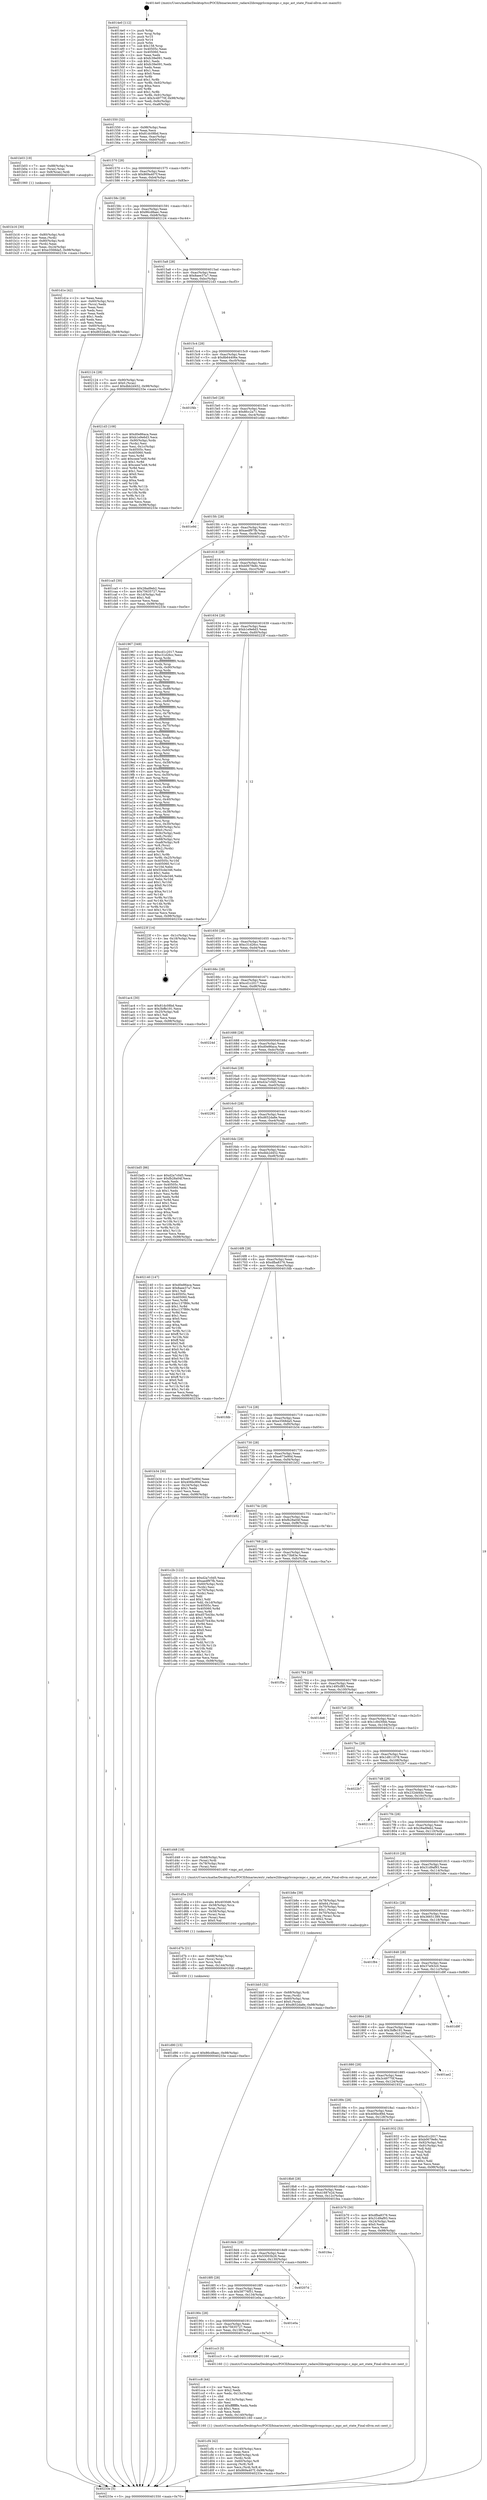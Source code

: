 digraph "0x4014e0" {
  label = "0x4014e0 (/mnt/c/Users/mathe/Desktop/tcc/POCII/binaries/extr_radare2libreggrlccmpcmpc.c_mpc_ast_state_Final-ollvm.out::main(0))"
  labelloc = "t"
  node[shape=record]

  Entry [label="",width=0.3,height=0.3,shape=circle,fillcolor=black,style=filled]
  "0x401550" [label="{
     0x401550 [32]\l
     | [instrs]\l
     &nbsp;&nbsp;0x401550 \<+6\>: mov -0x98(%rbp),%eax\l
     &nbsp;&nbsp;0x401556 \<+2\>: mov %eax,%ecx\l
     &nbsp;&nbsp;0x401558 \<+6\>: sub $0x81dc08bd,%ecx\l
     &nbsp;&nbsp;0x40155e \<+6\>: mov %eax,-0xac(%rbp)\l
     &nbsp;&nbsp;0x401564 \<+6\>: mov %ecx,-0xb0(%rbp)\l
     &nbsp;&nbsp;0x40156a \<+6\>: je 0000000000401b03 \<main+0x623\>\l
  }"]
  "0x401b03" [label="{
     0x401b03 [19]\l
     | [instrs]\l
     &nbsp;&nbsp;0x401b03 \<+7\>: mov -0x88(%rbp),%rax\l
     &nbsp;&nbsp;0x401b0a \<+3\>: mov (%rax),%rax\l
     &nbsp;&nbsp;0x401b0d \<+4\>: mov 0x8(%rax),%rdi\l
     &nbsp;&nbsp;0x401b11 \<+5\>: call 0000000000401060 \<atoi@plt\>\l
     | [calls]\l
     &nbsp;&nbsp;0x401060 \{1\} (unknown)\l
  }"]
  "0x401570" [label="{
     0x401570 [28]\l
     | [instrs]\l
     &nbsp;&nbsp;0x401570 \<+5\>: jmp 0000000000401575 \<main+0x95\>\l
     &nbsp;&nbsp;0x401575 \<+6\>: mov -0xac(%rbp),%eax\l
     &nbsp;&nbsp;0x40157b \<+5\>: sub $0x869a407f,%eax\l
     &nbsp;&nbsp;0x401580 \<+6\>: mov %eax,-0xb4(%rbp)\l
     &nbsp;&nbsp;0x401586 \<+6\>: je 0000000000401d1e \<main+0x83e\>\l
  }"]
  Exit [label="",width=0.3,height=0.3,shape=circle,fillcolor=black,style=filled,peripheries=2]
  "0x401d1e" [label="{
     0x401d1e [42]\l
     | [instrs]\l
     &nbsp;&nbsp;0x401d1e \<+2\>: xor %eax,%eax\l
     &nbsp;&nbsp;0x401d20 \<+4\>: mov -0x60(%rbp),%rcx\l
     &nbsp;&nbsp;0x401d24 \<+2\>: mov (%rcx),%edx\l
     &nbsp;&nbsp;0x401d26 \<+2\>: mov %eax,%esi\l
     &nbsp;&nbsp;0x401d28 \<+2\>: sub %edx,%esi\l
     &nbsp;&nbsp;0x401d2a \<+2\>: mov %eax,%edx\l
     &nbsp;&nbsp;0x401d2c \<+3\>: sub $0x1,%edx\l
     &nbsp;&nbsp;0x401d2f \<+2\>: add %edx,%esi\l
     &nbsp;&nbsp;0x401d31 \<+2\>: sub %esi,%eax\l
     &nbsp;&nbsp;0x401d33 \<+4\>: mov -0x60(%rbp),%rcx\l
     &nbsp;&nbsp;0x401d37 \<+2\>: mov %eax,(%rcx)\l
     &nbsp;&nbsp;0x401d39 \<+10\>: movl $0xd652da8e,-0x98(%rbp)\l
     &nbsp;&nbsp;0x401d43 \<+5\>: jmp 000000000040233e \<main+0xe5e\>\l
  }"]
  "0x40158c" [label="{
     0x40158c [28]\l
     | [instrs]\l
     &nbsp;&nbsp;0x40158c \<+5\>: jmp 0000000000401591 \<main+0xb1\>\l
     &nbsp;&nbsp;0x401591 \<+6\>: mov -0xac(%rbp),%eax\l
     &nbsp;&nbsp;0x401597 \<+5\>: sub $0x86cd8aec,%eax\l
     &nbsp;&nbsp;0x40159c \<+6\>: mov %eax,-0xb8(%rbp)\l
     &nbsp;&nbsp;0x4015a2 \<+6\>: je 0000000000402124 \<main+0xc44\>\l
  }"]
  "0x401d90" [label="{
     0x401d90 [15]\l
     | [instrs]\l
     &nbsp;&nbsp;0x401d90 \<+10\>: movl $0x86cd8aec,-0x98(%rbp)\l
     &nbsp;&nbsp;0x401d9a \<+5\>: jmp 000000000040233e \<main+0xe5e\>\l
  }"]
  "0x402124" [label="{
     0x402124 [28]\l
     | [instrs]\l
     &nbsp;&nbsp;0x402124 \<+7\>: mov -0x90(%rbp),%rax\l
     &nbsp;&nbsp;0x40212b \<+6\>: movl $0x0,(%rax)\l
     &nbsp;&nbsp;0x402131 \<+10\>: movl $0xdbb2d452,-0x98(%rbp)\l
     &nbsp;&nbsp;0x40213b \<+5\>: jmp 000000000040233e \<main+0xe5e\>\l
  }"]
  "0x4015a8" [label="{
     0x4015a8 [28]\l
     | [instrs]\l
     &nbsp;&nbsp;0x4015a8 \<+5\>: jmp 00000000004015ad \<main+0xcd\>\l
     &nbsp;&nbsp;0x4015ad \<+6\>: mov -0xac(%rbp),%eax\l
     &nbsp;&nbsp;0x4015b3 \<+5\>: sub $0x8aee37a7,%eax\l
     &nbsp;&nbsp;0x4015b8 \<+6\>: mov %eax,-0xbc(%rbp)\l
     &nbsp;&nbsp;0x4015be \<+6\>: je 00000000004021d3 \<main+0xcf3\>\l
  }"]
  "0x401d7b" [label="{
     0x401d7b [21]\l
     | [instrs]\l
     &nbsp;&nbsp;0x401d7b \<+4\>: mov -0x68(%rbp),%rcx\l
     &nbsp;&nbsp;0x401d7f \<+3\>: mov (%rcx),%rcx\l
     &nbsp;&nbsp;0x401d82 \<+3\>: mov %rcx,%rdi\l
     &nbsp;&nbsp;0x401d85 \<+6\>: mov %eax,-0x144(%rbp)\l
     &nbsp;&nbsp;0x401d8b \<+5\>: call 0000000000401030 \<free@plt\>\l
     | [calls]\l
     &nbsp;&nbsp;0x401030 \{1\} (unknown)\l
  }"]
  "0x4021d3" [label="{
     0x4021d3 [108]\l
     | [instrs]\l
     &nbsp;&nbsp;0x4021d3 \<+5\>: mov $0xd0e86aca,%eax\l
     &nbsp;&nbsp;0x4021d8 \<+5\>: mov $0xb1e9e6d3,%ecx\l
     &nbsp;&nbsp;0x4021dd \<+7\>: mov -0x90(%rbp),%rdx\l
     &nbsp;&nbsp;0x4021e4 \<+2\>: mov (%rdx),%esi\l
     &nbsp;&nbsp;0x4021e6 \<+3\>: mov %esi,-0x1c(%rbp)\l
     &nbsp;&nbsp;0x4021e9 \<+7\>: mov 0x40505c,%esi\l
     &nbsp;&nbsp;0x4021f0 \<+7\>: mov 0x405060,%edi\l
     &nbsp;&nbsp;0x4021f7 \<+3\>: mov %esi,%r8d\l
     &nbsp;&nbsp;0x4021fa \<+7\>: add $0xceee7e48,%r8d\l
     &nbsp;&nbsp;0x402201 \<+4\>: sub $0x1,%r8d\l
     &nbsp;&nbsp;0x402205 \<+7\>: sub $0xceee7e48,%r8d\l
     &nbsp;&nbsp;0x40220c \<+4\>: imul %r8d,%esi\l
     &nbsp;&nbsp;0x402210 \<+3\>: and $0x1,%esi\l
     &nbsp;&nbsp;0x402213 \<+3\>: cmp $0x0,%esi\l
     &nbsp;&nbsp;0x402216 \<+4\>: sete %r9b\l
     &nbsp;&nbsp;0x40221a \<+3\>: cmp $0xa,%edi\l
     &nbsp;&nbsp;0x40221d \<+4\>: setl %r10b\l
     &nbsp;&nbsp;0x402221 \<+3\>: mov %r9b,%r11b\l
     &nbsp;&nbsp;0x402224 \<+3\>: and %r10b,%r11b\l
     &nbsp;&nbsp;0x402227 \<+3\>: xor %r10b,%r9b\l
     &nbsp;&nbsp;0x40222a \<+3\>: or %r9b,%r11b\l
     &nbsp;&nbsp;0x40222d \<+4\>: test $0x1,%r11b\l
     &nbsp;&nbsp;0x402231 \<+3\>: cmovne %ecx,%eax\l
     &nbsp;&nbsp;0x402234 \<+6\>: mov %eax,-0x98(%rbp)\l
     &nbsp;&nbsp;0x40223a \<+5\>: jmp 000000000040233e \<main+0xe5e\>\l
  }"]
  "0x4015c4" [label="{
     0x4015c4 [28]\l
     | [instrs]\l
     &nbsp;&nbsp;0x4015c4 \<+5\>: jmp 00000000004015c9 \<main+0xe9\>\l
     &nbsp;&nbsp;0x4015c9 \<+6\>: mov -0xac(%rbp),%eax\l
     &nbsp;&nbsp;0x4015cf \<+5\>: sub $0x8b64406e,%eax\l
     &nbsp;&nbsp;0x4015d4 \<+6\>: mov %eax,-0xc0(%rbp)\l
     &nbsp;&nbsp;0x4015da \<+6\>: je 0000000000401f4b \<main+0xa6b\>\l
  }"]
  "0x401d5a" [label="{
     0x401d5a [33]\l
     | [instrs]\l
     &nbsp;&nbsp;0x401d5a \<+10\>: movabs $0x4030d6,%rdi\l
     &nbsp;&nbsp;0x401d64 \<+4\>: mov -0x58(%rbp),%rcx\l
     &nbsp;&nbsp;0x401d68 \<+3\>: mov %rax,(%rcx)\l
     &nbsp;&nbsp;0x401d6b \<+4\>: mov -0x58(%rbp),%rax\l
     &nbsp;&nbsp;0x401d6f \<+3\>: mov (%rax),%rax\l
     &nbsp;&nbsp;0x401d72 \<+2\>: mov (%rax),%esi\l
     &nbsp;&nbsp;0x401d74 \<+2\>: mov $0x0,%al\l
     &nbsp;&nbsp;0x401d76 \<+5\>: call 0000000000401040 \<printf@plt\>\l
     | [calls]\l
     &nbsp;&nbsp;0x401040 \{1\} (unknown)\l
  }"]
  "0x401f4b" [label="{
     0x401f4b\l
  }", style=dashed]
  "0x4015e0" [label="{
     0x4015e0 [28]\l
     | [instrs]\l
     &nbsp;&nbsp;0x4015e0 \<+5\>: jmp 00000000004015e5 \<main+0x105\>\l
     &nbsp;&nbsp;0x4015e5 \<+6\>: mov -0xac(%rbp),%eax\l
     &nbsp;&nbsp;0x4015eb \<+5\>: sub $0x8fcc2a71,%eax\l
     &nbsp;&nbsp;0x4015f0 \<+6\>: mov %eax,-0xc4(%rbp)\l
     &nbsp;&nbsp;0x4015f6 \<+6\>: je 0000000000401e9d \<main+0x9bd\>\l
  }"]
  "0x401cf4" [label="{
     0x401cf4 [42]\l
     | [instrs]\l
     &nbsp;&nbsp;0x401cf4 \<+6\>: mov -0x140(%rbp),%ecx\l
     &nbsp;&nbsp;0x401cfa \<+3\>: imul %eax,%ecx\l
     &nbsp;&nbsp;0x401cfd \<+4\>: mov -0x68(%rbp),%rdi\l
     &nbsp;&nbsp;0x401d01 \<+3\>: mov (%rdi),%rdi\l
     &nbsp;&nbsp;0x401d04 \<+4\>: mov -0x60(%rbp),%r8\l
     &nbsp;&nbsp;0x401d08 \<+3\>: movslq (%r8),%r8\l
     &nbsp;&nbsp;0x401d0b \<+4\>: mov %ecx,(%rdi,%r8,4)\l
     &nbsp;&nbsp;0x401d0f \<+10\>: movl $0x869a407f,-0x98(%rbp)\l
     &nbsp;&nbsp;0x401d19 \<+5\>: jmp 000000000040233e \<main+0xe5e\>\l
  }"]
  "0x401e9d" [label="{
     0x401e9d\l
  }", style=dashed]
  "0x4015fc" [label="{
     0x4015fc [28]\l
     | [instrs]\l
     &nbsp;&nbsp;0x4015fc \<+5\>: jmp 0000000000401601 \<main+0x121\>\l
     &nbsp;&nbsp;0x401601 \<+6\>: mov -0xac(%rbp),%eax\l
     &nbsp;&nbsp;0x401607 \<+5\>: sub $0xaedf97fb,%eax\l
     &nbsp;&nbsp;0x40160c \<+6\>: mov %eax,-0xc8(%rbp)\l
     &nbsp;&nbsp;0x401612 \<+6\>: je 0000000000401ca5 \<main+0x7c5\>\l
  }"]
  "0x401cc8" [label="{
     0x401cc8 [44]\l
     | [instrs]\l
     &nbsp;&nbsp;0x401cc8 \<+2\>: xor %ecx,%ecx\l
     &nbsp;&nbsp;0x401cca \<+5\>: mov $0x2,%edx\l
     &nbsp;&nbsp;0x401ccf \<+6\>: mov %edx,-0x13c(%rbp)\l
     &nbsp;&nbsp;0x401cd5 \<+1\>: cltd\l
     &nbsp;&nbsp;0x401cd6 \<+6\>: mov -0x13c(%rbp),%esi\l
     &nbsp;&nbsp;0x401cdc \<+2\>: idiv %esi\l
     &nbsp;&nbsp;0x401cde \<+6\>: imul $0xfffffffe,%edx,%edx\l
     &nbsp;&nbsp;0x401ce4 \<+3\>: sub $0x1,%ecx\l
     &nbsp;&nbsp;0x401ce7 \<+2\>: sub %ecx,%edx\l
     &nbsp;&nbsp;0x401ce9 \<+6\>: mov %edx,-0x140(%rbp)\l
     &nbsp;&nbsp;0x401cef \<+5\>: call 0000000000401160 \<next_i\>\l
     | [calls]\l
     &nbsp;&nbsp;0x401160 \{1\} (/mnt/c/Users/mathe/Desktop/tcc/POCII/binaries/extr_radare2libreggrlccmpcmpc.c_mpc_ast_state_Final-ollvm.out::next_i)\l
  }"]
  "0x401ca5" [label="{
     0x401ca5 [30]\l
     | [instrs]\l
     &nbsp;&nbsp;0x401ca5 \<+5\>: mov $0x28ad9eb2,%eax\l
     &nbsp;&nbsp;0x401caa \<+5\>: mov $0x75635727,%ecx\l
     &nbsp;&nbsp;0x401caf \<+3\>: mov -0x1d(%rbp),%dl\l
     &nbsp;&nbsp;0x401cb2 \<+3\>: test $0x1,%dl\l
     &nbsp;&nbsp;0x401cb5 \<+3\>: cmovne %ecx,%eax\l
     &nbsp;&nbsp;0x401cb8 \<+6\>: mov %eax,-0x98(%rbp)\l
     &nbsp;&nbsp;0x401cbe \<+5\>: jmp 000000000040233e \<main+0xe5e\>\l
  }"]
  "0x401618" [label="{
     0x401618 [28]\l
     | [instrs]\l
     &nbsp;&nbsp;0x401618 \<+5\>: jmp 000000000040161d \<main+0x13d\>\l
     &nbsp;&nbsp;0x40161d \<+6\>: mov -0xac(%rbp),%eax\l
     &nbsp;&nbsp;0x401623 \<+5\>: sub $0xb0679e8c,%eax\l
     &nbsp;&nbsp;0x401628 \<+6\>: mov %eax,-0xcc(%rbp)\l
     &nbsp;&nbsp;0x40162e \<+6\>: je 0000000000401967 \<main+0x487\>\l
  }"]
  "0x401928" [label="{
     0x401928\l
  }", style=dashed]
  "0x401967" [label="{
     0x401967 [349]\l
     | [instrs]\l
     &nbsp;&nbsp;0x401967 \<+5\>: mov $0xcd1c2017,%eax\l
     &nbsp;&nbsp;0x40196c \<+5\>: mov $0xc31d26cc,%ecx\l
     &nbsp;&nbsp;0x401971 \<+3\>: mov %rsp,%rdx\l
     &nbsp;&nbsp;0x401974 \<+4\>: add $0xfffffffffffffff0,%rdx\l
     &nbsp;&nbsp;0x401978 \<+3\>: mov %rdx,%rsp\l
     &nbsp;&nbsp;0x40197b \<+7\>: mov %rdx,-0x90(%rbp)\l
     &nbsp;&nbsp;0x401982 \<+3\>: mov %rsp,%rdx\l
     &nbsp;&nbsp;0x401985 \<+4\>: add $0xfffffffffffffff0,%rdx\l
     &nbsp;&nbsp;0x401989 \<+3\>: mov %rdx,%rsp\l
     &nbsp;&nbsp;0x40198c \<+3\>: mov %rsp,%rsi\l
     &nbsp;&nbsp;0x40198f \<+4\>: add $0xfffffffffffffff0,%rsi\l
     &nbsp;&nbsp;0x401993 \<+3\>: mov %rsi,%rsp\l
     &nbsp;&nbsp;0x401996 \<+7\>: mov %rsi,-0x88(%rbp)\l
     &nbsp;&nbsp;0x40199d \<+3\>: mov %rsp,%rsi\l
     &nbsp;&nbsp;0x4019a0 \<+4\>: add $0xfffffffffffffff0,%rsi\l
     &nbsp;&nbsp;0x4019a4 \<+3\>: mov %rsi,%rsp\l
     &nbsp;&nbsp;0x4019a7 \<+4\>: mov %rsi,-0x80(%rbp)\l
     &nbsp;&nbsp;0x4019ab \<+3\>: mov %rsp,%rsi\l
     &nbsp;&nbsp;0x4019ae \<+4\>: add $0xfffffffffffffff0,%rsi\l
     &nbsp;&nbsp;0x4019b2 \<+3\>: mov %rsi,%rsp\l
     &nbsp;&nbsp;0x4019b5 \<+4\>: mov %rsi,-0x78(%rbp)\l
     &nbsp;&nbsp;0x4019b9 \<+3\>: mov %rsp,%rsi\l
     &nbsp;&nbsp;0x4019bc \<+4\>: add $0xfffffffffffffff0,%rsi\l
     &nbsp;&nbsp;0x4019c0 \<+3\>: mov %rsi,%rsp\l
     &nbsp;&nbsp;0x4019c3 \<+4\>: mov %rsi,-0x70(%rbp)\l
     &nbsp;&nbsp;0x4019c7 \<+3\>: mov %rsp,%rsi\l
     &nbsp;&nbsp;0x4019ca \<+4\>: add $0xfffffffffffffff0,%rsi\l
     &nbsp;&nbsp;0x4019ce \<+3\>: mov %rsi,%rsp\l
     &nbsp;&nbsp;0x4019d1 \<+4\>: mov %rsi,-0x68(%rbp)\l
     &nbsp;&nbsp;0x4019d5 \<+3\>: mov %rsp,%rsi\l
     &nbsp;&nbsp;0x4019d8 \<+4\>: add $0xfffffffffffffff0,%rsi\l
     &nbsp;&nbsp;0x4019dc \<+3\>: mov %rsi,%rsp\l
     &nbsp;&nbsp;0x4019df \<+4\>: mov %rsi,-0x60(%rbp)\l
     &nbsp;&nbsp;0x4019e3 \<+3\>: mov %rsp,%rsi\l
     &nbsp;&nbsp;0x4019e6 \<+4\>: add $0xfffffffffffffff0,%rsi\l
     &nbsp;&nbsp;0x4019ea \<+3\>: mov %rsi,%rsp\l
     &nbsp;&nbsp;0x4019ed \<+4\>: mov %rsi,-0x58(%rbp)\l
     &nbsp;&nbsp;0x4019f1 \<+3\>: mov %rsp,%rsi\l
     &nbsp;&nbsp;0x4019f4 \<+4\>: add $0xfffffffffffffff0,%rsi\l
     &nbsp;&nbsp;0x4019f8 \<+3\>: mov %rsi,%rsp\l
     &nbsp;&nbsp;0x4019fb \<+4\>: mov %rsi,-0x50(%rbp)\l
     &nbsp;&nbsp;0x4019ff \<+3\>: mov %rsp,%rsi\l
     &nbsp;&nbsp;0x401a02 \<+4\>: add $0xfffffffffffffff0,%rsi\l
     &nbsp;&nbsp;0x401a06 \<+3\>: mov %rsi,%rsp\l
     &nbsp;&nbsp;0x401a09 \<+4\>: mov %rsi,-0x48(%rbp)\l
     &nbsp;&nbsp;0x401a0d \<+3\>: mov %rsp,%rsi\l
     &nbsp;&nbsp;0x401a10 \<+4\>: add $0xfffffffffffffff0,%rsi\l
     &nbsp;&nbsp;0x401a14 \<+3\>: mov %rsi,%rsp\l
     &nbsp;&nbsp;0x401a17 \<+4\>: mov %rsi,-0x40(%rbp)\l
     &nbsp;&nbsp;0x401a1b \<+3\>: mov %rsp,%rsi\l
     &nbsp;&nbsp;0x401a1e \<+4\>: add $0xfffffffffffffff0,%rsi\l
     &nbsp;&nbsp;0x401a22 \<+3\>: mov %rsi,%rsp\l
     &nbsp;&nbsp;0x401a25 \<+4\>: mov %rsi,-0x38(%rbp)\l
     &nbsp;&nbsp;0x401a29 \<+3\>: mov %rsp,%rsi\l
     &nbsp;&nbsp;0x401a2c \<+4\>: add $0xfffffffffffffff0,%rsi\l
     &nbsp;&nbsp;0x401a30 \<+3\>: mov %rsi,%rsp\l
     &nbsp;&nbsp;0x401a33 \<+4\>: mov %rsi,-0x30(%rbp)\l
     &nbsp;&nbsp;0x401a37 \<+7\>: mov -0x90(%rbp),%rsi\l
     &nbsp;&nbsp;0x401a3e \<+6\>: movl $0x0,(%rsi)\l
     &nbsp;&nbsp;0x401a44 \<+6\>: mov -0x9c(%rbp),%edi\l
     &nbsp;&nbsp;0x401a4a \<+2\>: mov %edi,(%rdx)\l
     &nbsp;&nbsp;0x401a4c \<+7\>: mov -0x88(%rbp),%rsi\l
     &nbsp;&nbsp;0x401a53 \<+7\>: mov -0xa8(%rbp),%r8\l
     &nbsp;&nbsp;0x401a5a \<+3\>: mov %r8,(%rsi)\l
     &nbsp;&nbsp;0x401a5d \<+3\>: cmpl $0x2,(%rdx)\l
     &nbsp;&nbsp;0x401a60 \<+4\>: setne %r9b\l
     &nbsp;&nbsp;0x401a64 \<+4\>: and $0x1,%r9b\l
     &nbsp;&nbsp;0x401a68 \<+4\>: mov %r9b,-0x25(%rbp)\l
     &nbsp;&nbsp;0x401a6c \<+8\>: mov 0x40505c,%r10d\l
     &nbsp;&nbsp;0x401a74 \<+8\>: mov 0x405060,%r11d\l
     &nbsp;&nbsp;0x401a7c \<+3\>: mov %r10d,%ebx\l
     &nbsp;&nbsp;0x401a7f \<+6\>: add $0x55cde346,%ebx\l
     &nbsp;&nbsp;0x401a85 \<+3\>: sub $0x1,%ebx\l
     &nbsp;&nbsp;0x401a88 \<+6\>: sub $0x55cde346,%ebx\l
     &nbsp;&nbsp;0x401a8e \<+4\>: imul %ebx,%r10d\l
     &nbsp;&nbsp;0x401a92 \<+4\>: and $0x1,%r10d\l
     &nbsp;&nbsp;0x401a96 \<+4\>: cmp $0x0,%r10d\l
     &nbsp;&nbsp;0x401a9a \<+4\>: sete %r9b\l
     &nbsp;&nbsp;0x401a9e \<+4\>: cmp $0xa,%r11d\l
     &nbsp;&nbsp;0x401aa2 \<+4\>: setl %r14b\l
     &nbsp;&nbsp;0x401aa6 \<+3\>: mov %r9b,%r15b\l
     &nbsp;&nbsp;0x401aa9 \<+3\>: and %r14b,%r15b\l
     &nbsp;&nbsp;0x401aac \<+3\>: xor %r14b,%r9b\l
     &nbsp;&nbsp;0x401aaf \<+3\>: or %r9b,%r15b\l
     &nbsp;&nbsp;0x401ab2 \<+4\>: test $0x1,%r15b\l
     &nbsp;&nbsp;0x401ab6 \<+3\>: cmovne %ecx,%eax\l
     &nbsp;&nbsp;0x401ab9 \<+6\>: mov %eax,-0x98(%rbp)\l
     &nbsp;&nbsp;0x401abf \<+5\>: jmp 000000000040233e \<main+0xe5e\>\l
  }"]
  "0x401634" [label="{
     0x401634 [28]\l
     | [instrs]\l
     &nbsp;&nbsp;0x401634 \<+5\>: jmp 0000000000401639 \<main+0x159\>\l
     &nbsp;&nbsp;0x401639 \<+6\>: mov -0xac(%rbp),%eax\l
     &nbsp;&nbsp;0x40163f \<+5\>: sub $0xb1e9e6d3,%eax\l
     &nbsp;&nbsp;0x401644 \<+6\>: mov %eax,-0xd0(%rbp)\l
     &nbsp;&nbsp;0x40164a \<+6\>: je 000000000040223f \<main+0xd5f\>\l
  }"]
  "0x401cc3" [label="{
     0x401cc3 [5]\l
     | [instrs]\l
     &nbsp;&nbsp;0x401cc3 \<+5\>: call 0000000000401160 \<next_i\>\l
     | [calls]\l
     &nbsp;&nbsp;0x401160 \{1\} (/mnt/c/Users/mathe/Desktop/tcc/POCII/binaries/extr_radare2libreggrlccmpcmpc.c_mpc_ast_state_Final-ollvm.out::next_i)\l
  }"]
  "0x40223f" [label="{
     0x40223f [14]\l
     | [instrs]\l
     &nbsp;&nbsp;0x40223f \<+3\>: mov -0x1c(%rbp),%eax\l
     &nbsp;&nbsp;0x402242 \<+4\>: lea -0x18(%rbp),%rsp\l
     &nbsp;&nbsp;0x402246 \<+1\>: pop %rbx\l
     &nbsp;&nbsp;0x402247 \<+2\>: pop %r14\l
     &nbsp;&nbsp;0x402249 \<+2\>: pop %r15\l
     &nbsp;&nbsp;0x40224b \<+1\>: pop %rbp\l
     &nbsp;&nbsp;0x40224c \<+1\>: ret\l
  }"]
  "0x401650" [label="{
     0x401650 [28]\l
     | [instrs]\l
     &nbsp;&nbsp;0x401650 \<+5\>: jmp 0000000000401655 \<main+0x175\>\l
     &nbsp;&nbsp;0x401655 \<+6\>: mov -0xac(%rbp),%eax\l
     &nbsp;&nbsp;0x40165b \<+5\>: sub $0xc31d26cc,%eax\l
     &nbsp;&nbsp;0x401660 \<+6\>: mov %eax,-0xd4(%rbp)\l
     &nbsp;&nbsp;0x401666 \<+6\>: je 0000000000401ac4 \<main+0x5e4\>\l
  }"]
  "0x40190c" [label="{
     0x40190c [28]\l
     | [instrs]\l
     &nbsp;&nbsp;0x40190c \<+5\>: jmp 0000000000401911 \<main+0x431\>\l
     &nbsp;&nbsp;0x401911 \<+6\>: mov -0xac(%rbp),%eax\l
     &nbsp;&nbsp;0x401917 \<+5\>: sub $0x75635727,%eax\l
     &nbsp;&nbsp;0x40191c \<+6\>: mov %eax,-0x138(%rbp)\l
     &nbsp;&nbsp;0x401922 \<+6\>: je 0000000000401cc3 \<main+0x7e3\>\l
  }"]
  "0x401ac4" [label="{
     0x401ac4 [30]\l
     | [instrs]\l
     &nbsp;&nbsp;0x401ac4 \<+5\>: mov $0x81dc08bd,%eax\l
     &nbsp;&nbsp;0x401ac9 \<+5\>: mov $0x3bffe191,%ecx\l
     &nbsp;&nbsp;0x401ace \<+3\>: mov -0x25(%rbp),%dl\l
     &nbsp;&nbsp;0x401ad1 \<+3\>: test $0x1,%dl\l
     &nbsp;&nbsp;0x401ad4 \<+3\>: cmovne %ecx,%eax\l
     &nbsp;&nbsp;0x401ad7 \<+6\>: mov %eax,-0x98(%rbp)\l
     &nbsp;&nbsp;0x401add \<+5\>: jmp 000000000040233e \<main+0xe5e\>\l
  }"]
  "0x40166c" [label="{
     0x40166c [28]\l
     | [instrs]\l
     &nbsp;&nbsp;0x40166c \<+5\>: jmp 0000000000401671 \<main+0x191\>\l
     &nbsp;&nbsp;0x401671 \<+6\>: mov -0xac(%rbp),%eax\l
     &nbsp;&nbsp;0x401677 \<+5\>: sub $0xcd1c2017,%eax\l
     &nbsp;&nbsp;0x40167c \<+6\>: mov %eax,-0xd8(%rbp)\l
     &nbsp;&nbsp;0x401682 \<+6\>: je 000000000040224d \<main+0xd6d\>\l
  }"]
  "0x401e0a" [label="{
     0x401e0a\l
  }", style=dashed]
  "0x40224d" [label="{
     0x40224d\l
  }", style=dashed]
  "0x401688" [label="{
     0x401688 [28]\l
     | [instrs]\l
     &nbsp;&nbsp;0x401688 \<+5\>: jmp 000000000040168d \<main+0x1ad\>\l
     &nbsp;&nbsp;0x40168d \<+6\>: mov -0xac(%rbp),%eax\l
     &nbsp;&nbsp;0x401693 \<+5\>: sub $0xd0e86aca,%eax\l
     &nbsp;&nbsp;0x401698 \<+6\>: mov %eax,-0xdc(%rbp)\l
     &nbsp;&nbsp;0x40169e \<+6\>: je 0000000000402326 \<main+0xe46\>\l
  }"]
  "0x4018f0" [label="{
     0x4018f0 [28]\l
     | [instrs]\l
     &nbsp;&nbsp;0x4018f0 \<+5\>: jmp 00000000004018f5 \<main+0x415\>\l
     &nbsp;&nbsp;0x4018f5 \<+6\>: mov -0xac(%rbp),%eax\l
     &nbsp;&nbsp;0x4018fb \<+5\>: sub $0x58776f51,%eax\l
     &nbsp;&nbsp;0x401900 \<+6\>: mov %eax,-0x134(%rbp)\l
     &nbsp;&nbsp;0x401906 \<+6\>: je 0000000000401e0a \<main+0x92a\>\l
  }"]
  "0x402326" [label="{
     0x402326\l
  }", style=dashed]
  "0x4016a4" [label="{
     0x4016a4 [28]\l
     | [instrs]\l
     &nbsp;&nbsp;0x4016a4 \<+5\>: jmp 00000000004016a9 \<main+0x1c9\>\l
     &nbsp;&nbsp;0x4016a9 \<+6\>: mov -0xac(%rbp),%eax\l
     &nbsp;&nbsp;0x4016af \<+5\>: sub $0xd2a7c0d5,%eax\l
     &nbsp;&nbsp;0x4016b4 \<+6\>: mov %eax,-0xe0(%rbp)\l
     &nbsp;&nbsp;0x4016ba \<+6\>: je 0000000000402292 \<main+0xdb2\>\l
  }"]
  "0x40207d" [label="{
     0x40207d\l
  }", style=dashed]
  "0x402292" [label="{
     0x402292\l
  }", style=dashed]
  "0x4016c0" [label="{
     0x4016c0 [28]\l
     | [instrs]\l
     &nbsp;&nbsp;0x4016c0 \<+5\>: jmp 00000000004016c5 \<main+0x1e5\>\l
     &nbsp;&nbsp;0x4016c5 \<+6\>: mov -0xac(%rbp),%eax\l
     &nbsp;&nbsp;0x4016cb \<+5\>: sub $0xd652da8e,%eax\l
     &nbsp;&nbsp;0x4016d0 \<+6\>: mov %eax,-0xe4(%rbp)\l
     &nbsp;&nbsp;0x4016d6 \<+6\>: je 0000000000401bd5 \<main+0x6f5\>\l
  }"]
  "0x4018d4" [label="{
     0x4018d4 [28]\l
     | [instrs]\l
     &nbsp;&nbsp;0x4018d4 \<+5\>: jmp 00000000004018d9 \<main+0x3f9\>\l
     &nbsp;&nbsp;0x4018d9 \<+6\>: mov -0xac(%rbp),%eax\l
     &nbsp;&nbsp;0x4018df \<+5\>: sub $0x53003b26,%eax\l
     &nbsp;&nbsp;0x4018e4 \<+6\>: mov %eax,-0x130(%rbp)\l
     &nbsp;&nbsp;0x4018ea \<+6\>: je 000000000040207d \<main+0xb9d\>\l
  }"]
  "0x401bd5" [label="{
     0x401bd5 [86]\l
     | [instrs]\l
     &nbsp;&nbsp;0x401bd5 \<+5\>: mov $0xd2a7c0d5,%eax\l
     &nbsp;&nbsp;0x401bda \<+5\>: mov $0xfb28a04f,%ecx\l
     &nbsp;&nbsp;0x401bdf \<+2\>: xor %edx,%edx\l
     &nbsp;&nbsp;0x401be1 \<+7\>: mov 0x40505c,%esi\l
     &nbsp;&nbsp;0x401be8 \<+7\>: mov 0x405060,%edi\l
     &nbsp;&nbsp;0x401bef \<+3\>: sub $0x1,%edx\l
     &nbsp;&nbsp;0x401bf2 \<+3\>: mov %esi,%r8d\l
     &nbsp;&nbsp;0x401bf5 \<+3\>: add %edx,%r8d\l
     &nbsp;&nbsp;0x401bf8 \<+4\>: imul %r8d,%esi\l
     &nbsp;&nbsp;0x401bfc \<+3\>: and $0x1,%esi\l
     &nbsp;&nbsp;0x401bff \<+3\>: cmp $0x0,%esi\l
     &nbsp;&nbsp;0x401c02 \<+4\>: sete %r9b\l
     &nbsp;&nbsp;0x401c06 \<+3\>: cmp $0xa,%edi\l
     &nbsp;&nbsp;0x401c09 \<+4\>: setl %r10b\l
     &nbsp;&nbsp;0x401c0d \<+3\>: mov %r9b,%r11b\l
     &nbsp;&nbsp;0x401c10 \<+3\>: and %r10b,%r11b\l
     &nbsp;&nbsp;0x401c13 \<+3\>: xor %r10b,%r9b\l
     &nbsp;&nbsp;0x401c16 \<+3\>: or %r9b,%r11b\l
     &nbsp;&nbsp;0x401c19 \<+4\>: test $0x1,%r11b\l
     &nbsp;&nbsp;0x401c1d \<+3\>: cmovne %ecx,%eax\l
     &nbsp;&nbsp;0x401c20 \<+6\>: mov %eax,-0x98(%rbp)\l
     &nbsp;&nbsp;0x401c26 \<+5\>: jmp 000000000040233e \<main+0xe5e\>\l
  }"]
  "0x4016dc" [label="{
     0x4016dc [28]\l
     | [instrs]\l
     &nbsp;&nbsp;0x4016dc \<+5\>: jmp 00000000004016e1 \<main+0x201\>\l
     &nbsp;&nbsp;0x4016e1 \<+6\>: mov -0xac(%rbp),%eax\l
     &nbsp;&nbsp;0x4016e7 \<+5\>: sub $0xdbb2d452,%eax\l
     &nbsp;&nbsp;0x4016ec \<+6\>: mov %eax,-0xe8(%rbp)\l
     &nbsp;&nbsp;0x4016f2 \<+6\>: je 0000000000402140 \<main+0xc60\>\l
  }"]
  "0x401fea" [label="{
     0x401fea\l
  }", style=dashed]
  "0x402140" [label="{
     0x402140 [147]\l
     | [instrs]\l
     &nbsp;&nbsp;0x402140 \<+5\>: mov $0xd0e86aca,%eax\l
     &nbsp;&nbsp;0x402145 \<+5\>: mov $0x8aee37a7,%ecx\l
     &nbsp;&nbsp;0x40214a \<+2\>: mov $0x1,%dl\l
     &nbsp;&nbsp;0x40214c \<+7\>: mov 0x40505c,%esi\l
     &nbsp;&nbsp;0x402153 \<+7\>: mov 0x405060,%edi\l
     &nbsp;&nbsp;0x40215a \<+3\>: mov %esi,%r8d\l
     &nbsp;&nbsp;0x40215d \<+7\>: add $0xc137f89c,%r8d\l
     &nbsp;&nbsp;0x402164 \<+4\>: sub $0x1,%r8d\l
     &nbsp;&nbsp;0x402168 \<+7\>: sub $0xc137f89c,%r8d\l
     &nbsp;&nbsp;0x40216f \<+4\>: imul %r8d,%esi\l
     &nbsp;&nbsp;0x402173 \<+3\>: and $0x1,%esi\l
     &nbsp;&nbsp;0x402176 \<+3\>: cmp $0x0,%esi\l
     &nbsp;&nbsp;0x402179 \<+4\>: sete %r9b\l
     &nbsp;&nbsp;0x40217d \<+3\>: cmp $0xa,%edi\l
     &nbsp;&nbsp;0x402180 \<+4\>: setl %r10b\l
     &nbsp;&nbsp;0x402184 \<+3\>: mov %r9b,%r11b\l
     &nbsp;&nbsp;0x402187 \<+4\>: xor $0xff,%r11b\l
     &nbsp;&nbsp;0x40218b \<+3\>: mov %r10b,%bl\l
     &nbsp;&nbsp;0x40218e \<+3\>: xor $0xff,%bl\l
     &nbsp;&nbsp;0x402191 \<+3\>: xor $0x0,%dl\l
     &nbsp;&nbsp;0x402194 \<+3\>: mov %r11b,%r14b\l
     &nbsp;&nbsp;0x402197 \<+4\>: and $0x0,%r14b\l
     &nbsp;&nbsp;0x40219b \<+3\>: and %dl,%r9b\l
     &nbsp;&nbsp;0x40219e \<+3\>: mov %bl,%r15b\l
     &nbsp;&nbsp;0x4021a1 \<+4\>: and $0x0,%r15b\l
     &nbsp;&nbsp;0x4021a5 \<+3\>: and %dl,%r10b\l
     &nbsp;&nbsp;0x4021a8 \<+3\>: or %r9b,%r14b\l
     &nbsp;&nbsp;0x4021ab \<+3\>: or %r10b,%r15b\l
     &nbsp;&nbsp;0x4021ae \<+3\>: xor %r15b,%r14b\l
     &nbsp;&nbsp;0x4021b1 \<+3\>: or %bl,%r11b\l
     &nbsp;&nbsp;0x4021b4 \<+4\>: xor $0xff,%r11b\l
     &nbsp;&nbsp;0x4021b8 \<+3\>: or $0x0,%dl\l
     &nbsp;&nbsp;0x4021bb \<+3\>: and %dl,%r11b\l
     &nbsp;&nbsp;0x4021be \<+3\>: or %r11b,%r14b\l
     &nbsp;&nbsp;0x4021c1 \<+4\>: test $0x1,%r14b\l
     &nbsp;&nbsp;0x4021c5 \<+3\>: cmovne %ecx,%eax\l
     &nbsp;&nbsp;0x4021c8 \<+6\>: mov %eax,-0x98(%rbp)\l
     &nbsp;&nbsp;0x4021ce \<+5\>: jmp 000000000040233e \<main+0xe5e\>\l
  }"]
  "0x4016f8" [label="{
     0x4016f8 [28]\l
     | [instrs]\l
     &nbsp;&nbsp;0x4016f8 \<+5\>: jmp 00000000004016fd \<main+0x21d\>\l
     &nbsp;&nbsp;0x4016fd \<+6\>: mov -0xac(%rbp),%eax\l
     &nbsp;&nbsp;0x401703 \<+5\>: sub $0xdfba8376,%eax\l
     &nbsp;&nbsp;0x401708 \<+6\>: mov %eax,-0xec(%rbp)\l
     &nbsp;&nbsp;0x40170e \<+6\>: je 0000000000401fdb \<main+0xafb\>\l
  }"]
  "0x401bb5" [label="{
     0x401bb5 [32]\l
     | [instrs]\l
     &nbsp;&nbsp;0x401bb5 \<+4\>: mov -0x68(%rbp),%rdi\l
     &nbsp;&nbsp;0x401bb9 \<+3\>: mov %rax,(%rdi)\l
     &nbsp;&nbsp;0x401bbc \<+4\>: mov -0x60(%rbp),%rax\l
     &nbsp;&nbsp;0x401bc0 \<+6\>: movl $0x0,(%rax)\l
     &nbsp;&nbsp;0x401bc6 \<+10\>: movl $0xd652da8e,-0x98(%rbp)\l
     &nbsp;&nbsp;0x401bd0 \<+5\>: jmp 000000000040233e \<main+0xe5e\>\l
  }"]
  "0x401fdb" [label="{
     0x401fdb\l
  }", style=dashed]
  "0x401714" [label="{
     0x401714 [28]\l
     | [instrs]\l
     &nbsp;&nbsp;0x401714 \<+5\>: jmp 0000000000401719 \<main+0x239\>\l
     &nbsp;&nbsp;0x401719 \<+6\>: mov -0xac(%rbp),%eax\l
     &nbsp;&nbsp;0x40171f \<+5\>: sub $0xe3568da5,%eax\l
     &nbsp;&nbsp;0x401724 \<+6\>: mov %eax,-0xf0(%rbp)\l
     &nbsp;&nbsp;0x40172a \<+6\>: je 0000000000401b34 \<main+0x654\>\l
  }"]
  "0x4018b8" [label="{
     0x4018b8 [28]\l
     | [instrs]\l
     &nbsp;&nbsp;0x4018b8 \<+5\>: jmp 00000000004018bd \<main+0x3dd\>\l
     &nbsp;&nbsp;0x4018bd \<+6\>: mov -0xac(%rbp),%eax\l
     &nbsp;&nbsp;0x4018c3 \<+5\>: sub $0x41687e2d,%eax\l
     &nbsp;&nbsp;0x4018c8 \<+6\>: mov %eax,-0x12c(%rbp)\l
     &nbsp;&nbsp;0x4018ce \<+6\>: je 0000000000401fea \<main+0xb0a\>\l
  }"]
  "0x401b34" [label="{
     0x401b34 [30]\l
     | [instrs]\l
     &nbsp;&nbsp;0x401b34 \<+5\>: mov $0xe673e90d,%eax\l
     &nbsp;&nbsp;0x401b39 \<+5\>: mov $0x406bc89d,%ecx\l
     &nbsp;&nbsp;0x401b3e \<+3\>: mov -0x24(%rbp),%edx\l
     &nbsp;&nbsp;0x401b41 \<+3\>: cmp $0x1,%edx\l
     &nbsp;&nbsp;0x401b44 \<+3\>: cmovl %ecx,%eax\l
     &nbsp;&nbsp;0x401b47 \<+6\>: mov %eax,-0x98(%rbp)\l
     &nbsp;&nbsp;0x401b4d \<+5\>: jmp 000000000040233e \<main+0xe5e\>\l
  }"]
  "0x401730" [label="{
     0x401730 [28]\l
     | [instrs]\l
     &nbsp;&nbsp;0x401730 \<+5\>: jmp 0000000000401735 \<main+0x255\>\l
     &nbsp;&nbsp;0x401735 \<+6\>: mov -0xac(%rbp),%eax\l
     &nbsp;&nbsp;0x40173b \<+5\>: sub $0xe673e90d,%eax\l
     &nbsp;&nbsp;0x401740 \<+6\>: mov %eax,-0xf4(%rbp)\l
     &nbsp;&nbsp;0x401746 \<+6\>: je 0000000000401b52 \<main+0x672\>\l
  }"]
  "0x401b70" [label="{
     0x401b70 [30]\l
     | [instrs]\l
     &nbsp;&nbsp;0x401b70 \<+5\>: mov $0xdfba8376,%eax\l
     &nbsp;&nbsp;0x401b75 \<+5\>: mov $0x31d9af93,%ecx\l
     &nbsp;&nbsp;0x401b7a \<+3\>: mov -0x24(%rbp),%edx\l
     &nbsp;&nbsp;0x401b7d \<+3\>: cmp $0x0,%edx\l
     &nbsp;&nbsp;0x401b80 \<+3\>: cmove %ecx,%eax\l
     &nbsp;&nbsp;0x401b83 \<+6\>: mov %eax,-0x98(%rbp)\l
     &nbsp;&nbsp;0x401b89 \<+5\>: jmp 000000000040233e \<main+0xe5e\>\l
  }"]
  "0x401b52" [label="{
     0x401b52\l
  }", style=dashed]
  "0x40174c" [label="{
     0x40174c [28]\l
     | [instrs]\l
     &nbsp;&nbsp;0x40174c \<+5\>: jmp 0000000000401751 \<main+0x271\>\l
     &nbsp;&nbsp;0x401751 \<+6\>: mov -0xac(%rbp),%eax\l
     &nbsp;&nbsp;0x401757 \<+5\>: sub $0xfb28a04f,%eax\l
     &nbsp;&nbsp;0x40175c \<+6\>: mov %eax,-0xf8(%rbp)\l
     &nbsp;&nbsp;0x401762 \<+6\>: je 0000000000401c2b \<main+0x74b\>\l
  }"]
  "0x401b16" [label="{
     0x401b16 [30]\l
     | [instrs]\l
     &nbsp;&nbsp;0x401b16 \<+4\>: mov -0x80(%rbp),%rdi\l
     &nbsp;&nbsp;0x401b1a \<+2\>: mov %eax,(%rdi)\l
     &nbsp;&nbsp;0x401b1c \<+4\>: mov -0x80(%rbp),%rdi\l
     &nbsp;&nbsp;0x401b20 \<+2\>: mov (%rdi),%eax\l
     &nbsp;&nbsp;0x401b22 \<+3\>: mov %eax,-0x24(%rbp)\l
     &nbsp;&nbsp;0x401b25 \<+10\>: movl $0xe3568da5,-0x98(%rbp)\l
     &nbsp;&nbsp;0x401b2f \<+5\>: jmp 000000000040233e \<main+0xe5e\>\l
  }"]
  "0x401c2b" [label="{
     0x401c2b [122]\l
     | [instrs]\l
     &nbsp;&nbsp;0x401c2b \<+5\>: mov $0xd2a7c0d5,%eax\l
     &nbsp;&nbsp;0x401c30 \<+5\>: mov $0xaedf97fb,%ecx\l
     &nbsp;&nbsp;0x401c35 \<+4\>: mov -0x60(%rbp),%rdx\l
     &nbsp;&nbsp;0x401c39 \<+2\>: mov (%rdx),%esi\l
     &nbsp;&nbsp;0x401c3b \<+4\>: mov -0x70(%rbp),%rdx\l
     &nbsp;&nbsp;0x401c3f \<+2\>: cmp (%rdx),%esi\l
     &nbsp;&nbsp;0x401c41 \<+4\>: setl %dil\l
     &nbsp;&nbsp;0x401c45 \<+4\>: and $0x1,%dil\l
     &nbsp;&nbsp;0x401c49 \<+4\>: mov %dil,-0x1d(%rbp)\l
     &nbsp;&nbsp;0x401c4d \<+7\>: mov 0x40505c,%esi\l
     &nbsp;&nbsp;0x401c54 \<+8\>: mov 0x405060,%r8d\l
     &nbsp;&nbsp;0x401c5c \<+3\>: mov %esi,%r9d\l
     &nbsp;&nbsp;0x401c5f \<+7\>: add $0xd57b43bc,%r9d\l
     &nbsp;&nbsp;0x401c66 \<+4\>: sub $0x1,%r9d\l
     &nbsp;&nbsp;0x401c6a \<+7\>: sub $0xd57b43bc,%r9d\l
     &nbsp;&nbsp;0x401c71 \<+4\>: imul %r9d,%esi\l
     &nbsp;&nbsp;0x401c75 \<+3\>: and $0x1,%esi\l
     &nbsp;&nbsp;0x401c78 \<+3\>: cmp $0x0,%esi\l
     &nbsp;&nbsp;0x401c7b \<+4\>: sete %dil\l
     &nbsp;&nbsp;0x401c7f \<+4\>: cmp $0xa,%r8d\l
     &nbsp;&nbsp;0x401c83 \<+4\>: setl %r10b\l
     &nbsp;&nbsp;0x401c87 \<+3\>: mov %dil,%r11b\l
     &nbsp;&nbsp;0x401c8a \<+3\>: and %r10b,%r11b\l
     &nbsp;&nbsp;0x401c8d \<+3\>: xor %r10b,%dil\l
     &nbsp;&nbsp;0x401c90 \<+3\>: or %dil,%r11b\l
     &nbsp;&nbsp;0x401c93 \<+4\>: test $0x1,%r11b\l
     &nbsp;&nbsp;0x401c97 \<+3\>: cmovne %ecx,%eax\l
     &nbsp;&nbsp;0x401c9a \<+6\>: mov %eax,-0x98(%rbp)\l
     &nbsp;&nbsp;0x401ca0 \<+5\>: jmp 000000000040233e \<main+0xe5e\>\l
  }"]
  "0x401768" [label="{
     0x401768 [28]\l
     | [instrs]\l
     &nbsp;&nbsp;0x401768 \<+5\>: jmp 000000000040176d \<main+0x28d\>\l
     &nbsp;&nbsp;0x40176d \<+6\>: mov -0xac(%rbp),%eax\l
     &nbsp;&nbsp;0x401773 \<+5\>: sub $0x73b83e,%eax\l
     &nbsp;&nbsp;0x401778 \<+6\>: mov %eax,-0xfc(%rbp)\l
     &nbsp;&nbsp;0x40177e \<+6\>: je 0000000000401f5a \<main+0xa7a\>\l
  }"]
  "0x4014e0" [label="{
     0x4014e0 [112]\l
     | [instrs]\l
     &nbsp;&nbsp;0x4014e0 \<+1\>: push %rbp\l
     &nbsp;&nbsp;0x4014e1 \<+3\>: mov %rsp,%rbp\l
     &nbsp;&nbsp;0x4014e4 \<+2\>: push %r15\l
     &nbsp;&nbsp;0x4014e6 \<+2\>: push %r14\l
     &nbsp;&nbsp;0x4014e8 \<+1\>: push %rbx\l
     &nbsp;&nbsp;0x4014e9 \<+7\>: sub $0x158,%rsp\l
     &nbsp;&nbsp;0x4014f0 \<+7\>: mov 0x40505c,%eax\l
     &nbsp;&nbsp;0x4014f7 \<+7\>: mov 0x405060,%ecx\l
     &nbsp;&nbsp;0x4014fe \<+2\>: mov %eax,%edx\l
     &nbsp;&nbsp;0x401500 \<+6\>: sub $0xfc39e091,%edx\l
     &nbsp;&nbsp;0x401506 \<+3\>: sub $0x1,%edx\l
     &nbsp;&nbsp;0x401509 \<+6\>: add $0xfc39e091,%edx\l
     &nbsp;&nbsp;0x40150f \<+3\>: imul %edx,%eax\l
     &nbsp;&nbsp;0x401512 \<+3\>: and $0x1,%eax\l
     &nbsp;&nbsp;0x401515 \<+3\>: cmp $0x0,%eax\l
     &nbsp;&nbsp;0x401518 \<+4\>: sete %r8b\l
     &nbsp;&nbsp;0x40151c \<+4\>: and $0x1,%r8b\l
     &nbsp;&nbsp;0x401520 \<+7\>: mov %r8b,-0x92(%rbp)\l
     &nbsp;&nbsp;0x401527 \<+3\>: cmp $0xa,%ecx\l
     &nbsp;&nbsp;0x40152a \<+4\>: setl %r8b\l
     &nbsp;&nbsp;0x40152e \<+4\>: and $0x1,%r8b\l
     &nbsp;&nbsp;0x401532 \<+7\>: mov %r8b,-0x91(%rbp)\l
     &nbsp;&nbsp;0x401539 \<+10\>: movl $0x3c49770f,-0x98(%rbp)\l
     &nbsp;&nbsp;0x401543 \<+6\>: mov %edi,-0x9c(%rbp)\l
     &nbsp;&nbsp;0x401549 \<+7\>: mov %rsi,-0xa8(%rbp)\l
  }"]
  "0x401f5a" [label="{
     0x401f5a\l
  }", style=dashed]
  "0x401784" [label="{
     0x401784 [28]\l
     | [instrs]\l
     &nbsp;&nbsp;0x401784 \<+5\>: jmp 0000000000401789 \<main+0x2a9\>\l
     &nbsp;&nbsp;0x401789 \<+6\>: mov -0xac(%rbp),%eax\l
     &nbsp;&nbsp;0x40178f \<+5\>: sub $0x1495cf85,%eax\l
     &nbsp;&nbsp;0x401794 \<+6\>: mov %eax,-0x100(%rbp)\l
     &nbsp;&nbsp;0x40179a \<+6\>: je 0000000000401de6 \<main+0x906\>\l
  }"]
  "0x40233e" [label="{
     0x40233e [5]\l
     | [instrs]\l
     &nbsp;&nbsp;0x40233e \<+5\>: jmp 0000000000401550 \<main+0x70\>\l
  }"]
  "0x401de6" [label="{
     0x401de6\l
  }", style=dashed]
  "0x4017a0" [label="{
     0x4017a0 [28]\l
     | [instrs]\l
     &nbsp;&nbsp;0x4017a0 \<+5\>: jmp 00000000004017a5 \<main+0x2c5\>\l
     &nbsp;&nbsp;0x4017a5 \<+6\>: mov -0xac(%rbp),%eax\l
     &nbsp;&nbsp;0x4017ab \<+5\>: sub $0x1c8430bb,%eax\l
     &nbsp;&nbsp;0x4017b0 \<+6\>: mov %eax,-0x104(%rbp)\l
     &nbsp;&nbsp;0x4017b6 \<+6\>: je 0000000000402312 \<main+0xe32\>\l
  }"]
  "0x40189c" [label="{
     0x40189c [28]\l
     | [instrs]\l
     &nbsp;&nbsp;0x40189c \<+5\>: jmp 00000000004018a1 \<main+0x3c1\>\l
     &nbsp;&nbsp;0x4018a1 \<+6\>: mov -0xac(%rbp),%eax\l
     &nbsp;&nbsp;0x4018a7 \<+5\>: sub $0x406bc89d,%eax\l
     &nbsp;&nbsp;0x4018ac \<+6\>: mov %eax,-0x128(%rbp)\l
     &nbsp;&nbsp;0x4018b2 \<+6\>: je 0000000000401b70 \<main+0x690\>\l
  }"]
  "0x402312" [label="{
     0x402312\l
  }", style=dashed]
  "0x4017bc" [label="{
     0x4017bc [28]\l
     | [instrs]\l
     &nbsp;&nbsp;0x4017bc \<+5\>: jmp 00000000004017c1 \<main+0x2e1\>\l
     &nbsp;&nbsp;0x4017c1 \<+6\>: mov -0xac(%rbp),%eax\l
     &nbsp;&nbsp;0x4017c7 \<+5\>: sub $0x1d811078,%eax\l
     &nbsp;&nbsp;0x4017cc \<+6\>: mov %eax,-0x108(%rbp)\l
     &nbsp;&nbsp;0x4017d2 \<+6\>: je 00000000004022b7 \<main+0xdd7\>\l
  }"]
  "0x401932" [label="{
     0x401932 [53]\l
     | [instrs]\l
     &nbsp;&nbsp;0x401932 \<+5\>: mov $0xcd1c2017,%eax\l
     &nbsp;&nbsp;0x401937 \<+5\>: mov $0xb0679e8c,%ecx\l
     &nbsp;&nbsp;0x40193c \<+6\>: mov -0x92(%rbp),%dl\l
     &nbsp;&nbsp;0x401942 \<+7\>: mov -0x91(%rbp),%sil\l
     &nbsp;&nbsp;0x401949 \<+3\>: mov %dl,%dil\l
     &nbsp;&nbsp;0x40194c \<+3\>: and %sil,%dil\l
     &nbsp;&nbsp;0x40194f \<+3\>: xor %sil,%dl\l
     &nbsp;&nbsp;0x401952 \<+3\>: or %dl,%dil\l
     &nbsp;&nbsp;0x401955 \<+4\>: test $0x1,%dil\l
     &nbsp;&nbsp;0x401959 \<+3\>: cmovne %ecx,%eax\l
     &nbsp;&nbsp;0x40195c \<+6\>: mov %eax,-0x98(%rbp)\l
     &nbsp;&nbsp;0x401962 \<+5\>: jmp 000000000040233e \<main+0xe5e\>\l
  }"]
  "0x4022b7" [label="{
     0x4022b7\l
  }", style=dashed]
  "0x4017d8" [label="{
     0x4017d8 [28]\l
     | [instrs]\l
     &nbsp;&nbsp;0x4017d8 \<+5\>: jmp 00000000004017dd \<main+0x2fd\>\l
     &nbsp;&nbsp;0x4017dd \<+6\>: mov -0xac(%rbp),%eax\l
     &nbsp;&nbsp;0x4017e3 \<+5\>: sub $0x232dd4dc,%eax\l
     &nbsp;&nbsp;0x4017e8 \<+6\>: mov %eax,-0x10c(%rbp)\l
     &nbsp;&nbsp;0x4017ee \<+6\>: je 0000000000402115 \<main+0xc35\>\l
  }"]
  "0x401880" [label="{
     0x401880 [28]\l
     | [instrs]\l
     &nbsp;&nbsp;0x401880 \<+5\>: jmp 0000000000401885 \<main+0x3a5\>\l
     &nbsp;&nbsp;0x401885 \<+6\>: mov -0xac(%rbp),%eax\l
     &nbsp;&nbsp;0x40188b \<+5\>: sub $0x3c49770f,%eax\l
     &nbsp;&nbsp;0x401890 \<+6\>: mov %eax,-0x124(%rbp)\l
     &nbsp;&nbsp;0x401896 \<+6\>: je 0000000000401932 \<main+0x452\>\l
  }"]
  "0x402115" [label="{
     0x402115\l
  }", style=dashed]
  "0x4017f4" [label="{
     0x4017f4 [28]\l
     | [instrs]\l
     &nbsp;&nbsp;0x4017f4 \<+5\>: jmp 00000000004017f9 \<main+0x319\>\l
     &nbsp;&nbsp;0x4017f9 \<+6\>: mov -0xac(%rbp),%eax\l
     &nbsp;&nbsp;0x4017ff \<+5\>: sub $0x28ad9eb2,%eax\l
     &nbsp;&nbsp;0x401804 \<+6\>: mov %eax,-0x110(%rbp)\l
     &nbsp;&nbsp;0x40180a \<+6\>: je 0000000000401d48 \<main+0x868\>\l
  }"]
  "0x401ae2" [label="{
     0x401ae2\l
  }", style=dashed]
  "0x401d48" [label="{
     0x401d48 [18]\l
     | [instrs]\l
     &nbsp;&nbsp;0x401d48 \<+4\>: mov -0x68(%rbp),%rax\l
     &nbsp;&nbsp;0x401d4c \<+3\>: mov (%rax),%rdi\l
     &nbsp;&nbsp;0x401d4f \<+4\>: mov -0x78(%rbp),%rax\l
     &nbsp;&nbsp;0x401d53 \<+2\>: mov (%rax),%esi\l
     &nbsp;&nbsp;0x401d55 \<+5\>: call 0000000000401400 \<mpc_ast_state\>\l
     | [calls]\l
     &nbsp;&nbsp;0x401400 \{1\} (/mnt/c/Users/mathe/Desktop/tcc/POCII/binaries/extr_radare2libreggrlccmpcmpc.c_mpc_ast_state_Final-ollvm.out::mpc_ast_state)\l
  }"]
  "0x401810" [label="{
     0x401810 [28]\l
     | [instrs]\l
     &nbsp;&nbsp;0x401810 \<+5\>: jmp 0000000000401815 \<main+0x335\>\l
     &nbsp;&nbsp;0x401815 \<+6\>: mov -0xac(%rbp),%eax\l
     &nbsp;&nbsp;0x40181b \<+5\>: sub $0x31d9af93,%eax\l
     &nbsp;&nbsp;0x401820 \<+6\>: mov %eax,-0x114(%rbp)\l
     &nbsp;&nbsp;0x401826 \<+6\>: je 0000000000401b8e \<main+0x6ae\>\l
  }"]
  "0x401864" [label="{
     0x401864 [28]\l
     | [instrs]\l
     &nbsp;&nbsp;0x401864 \<+5\>: jmp 0000000000401869 \<main+0x389\>\l
     &nbsp;&nbsp;0x401869 \<+6\>: mov -0xac(%rbp),%eax\l
     &nbsp;&nbsp;0x40186f \<+5\>: sub $0x3bffe191,%eax\l
     &nbsp;&nbsp;0x401874 \<+6\>: mov %eax,-0x120(%rbp)\l
     &nbsp;&nbsp;0x40187a \<+6\>: je 0000000000401ae2 \<main+0x602\>\l
  }"]
  "0x401b8e" [label="{
     0x401b8e [39]\l
     | [instrs]\l
     &nbsp;&nbsp;0x401b8e \<+4\>: mov -0x78(%rbp),%rax\l
     &nbsp;&nbsp;0x401b92 \<+6\>: movl $0x64,(%rax)\l
     &nbsp;&nbsp;0x401b98 \<+4\>: mov -0x70(%rbp),%rax\l
     &nbsp;&nbsp;0x401b9c \<+6\>: movl $0x1,(%rax)\l
     &nbsp;&nbsp;0x401ba2 \<+4\>: mov -0x70(%rbp),%rax\l
     &nbsp;&nbsp;0x401ba6 \<+3\>: movslq (%rax),%rax\l
     &nbsp;&nbsp;0x401ba9 \<+4\>: shl $0x2,%rax\l
     &nbsp;&nbsp;0x401bad \<+3\>: mov %rax,%rdi\l
     &nbsp;&nbsp;0x401bb0 \<+5\>: call 0000000000401050 \<malloc@plt\>\l
     | [calls]\l
     &nbsp;&nbsp;0x401050 \{1\} (unknown)\l
  }"]
  "0x40182c" [label="{
     0x40182c [28]\l
     | [instrs]\l
     &nbsp;&nbsp;0x40182c \<+5\>: jmp 0000000000401831 \<main+0x351\>\l
     &nbsp;&nbsp;0x401831 \<+6\>: mov -0xac(%rbp),%eax\l
     &nbsp;&nbsp;0x401837 \<+5\>: sub $0x36651389,%eax\l
     &nbsp;&nbsp;0x40183c \<+6\>: mov %eax,-0x118(%rbp)\l
     &nbsp;&nbsp;0x401842 \<+6\>: je 0000000000401f84 \<main+0xaa4\>\l
  }"]
  "0x401d9f" [label="{
     0x401d9f\l
  }", style=dashed]
  "0x401f84" [label="{
     0x401f84\l
  }", style=dashed]
  "0x401848" [label="{
     0x401848 [28]\l
     | [instrs]\l
     &nbsp;&nbsp;0x401848 \<+5\>: jmp 000000000040184d \<main+0x36d\>\l
     &nbsp;&nbsp;0x40184d \<+6\>: mov -0xac(%rbp),%eax\l
     &nbsp;&nbsp;0x401853 \<+5\>: sub $0x37ef43c0,%eax\l
     &nbsp;&nbsp;0x401858 \<+6\>: mov %eax,-0x11c(%rbp)\l
     &nbsp;&nbsp;0x40185e \<+6\>: je 0000000000401d9f \<main+0x8bf\>\l
  }"]
  Entry -> "0x4014e0" [label=" 1"]
  "0x401550" -> "0x401b03" [label=" 1"]
  "0x401550" -> "0x401570" [label=" 19"]
  "0x40223f" -> Exit [label=" 1"]
  "0x401570" -> "0x401d1e" [label=" 1"]
  "0x401570" -> "0x40158c" [label=" 18"]
  "0x4021d3" -> "0x40233e" [label=" 1"]
  "0x40158c" -> "0x402124" [label=" 1"]
  "0x40158c" -> "0x4015a8" [label=" 17"]
  "0x402140" -> "0x40233e" [label=" 1"]
  "0x4015a8" -> "0x4021d3" [label=" 1"]
  "0x4015a8" -> "0x4015c4" [label=" 16"]
  "0x402124" -> "0x40233e" [label=" 1"]
  "0x4015c4" -> "0x401f4b" [label=" 0"]
  "0x4015c4" -> "0x4015e0" [label=" 16"]
  "0x401d90" -> "0x40233e" [label=" 1"]
  "0x4015e0" -> "0x401e9d" [label=" 0"]
  "0x4015e0" -> "0x4015fc" [label=" 16"]
  "0x401d7b" -> "0x401d90" [label=" 1"]
  "0x4015fc" -> "0x401ca5" [label=" 2"]
  "0x4015fc" -> "0x401618" [label=" 14"]
  "0x401d5a" -> "0x401d7b" [label=" 1"]
  "0x401618" -> "0x401967" [label=" 1"]
  "0x401618" -> "0x401634" [label=" 13"]
  "0x401d48" -> "0x401d5a" [label=" 1"]
  "0x401634" -> "0x40223f" [label=" 1"]
  "0x401634" -> "0x401650" [label=" 12"]
  "0x401d1e" -> "0x40233e" [label=" 1"]
  "0x401650" -> "0x401ac4" [label=" 1"]
  "0x401650" -> "0x40166c" [label=" 11"]
  "0x401cc8" -> "0x401cf4" [label=" 1"]
  "0x40166c" -> "0x40224d" [label=" 0"]
  "0x40166c" -> "0x401688" [label=" 11"]
  "0x401cc3" -> "0x401cc8" [label=" 1"]
  "0x401688" -> "0x402326" [label=" 0"]
  "0x401688" -> "0x4016a4" [label=" 11"]
  "0x40190c" -> "0x401cc3" [label=" 1"]
  "0x4016a4" -> "0x402292" [label=" 0"]
  "0x4016a4" -> "0x4016c0" [label=" 11"]
  "0x401cf4" -> "0x40233e" [label=" 1"]
  "0x4016c0" -> "0x401bd5" [label=" 2"]
  "0x4016c0" -> "0x4016dc" [label=" 9"]
  "0x4018f0" -> "0x401e0a" [label=" 0"]
  "0x4016dc" -> "0x402140" [label=" 1"]
  "0x4016dc" -> "0x4016f8" [label=" 8"]
  "0x40190c" -> "0x401928" [label=" 0"]
  "0x4016f8" -> "0x401fdb" [label=" 0"]
  "0x4016f8" -> "0x401714" [label=" 8"]
  "0x4018d4" -> "0x40207d" [label=" 0"]
  "0x401714" -> "0x401b34" [label=" 1"]
  "0x401714" -> "0x401730" [label=" 7"]
  "0x4018f0" -> "0x40190c" [label=" 1"]
  "0x401730" -> "0x401b52" [label=" 0"]
  "0x401730" -> "0x40174c" [label=" 7"]
  "0x4018b8" -> "0x4018d4" [label=" 1"]
  "0x40174c" -> "0x401c2b" [label=" 2"]
  "0x40174c" -> "0x401768" [label=" 5"]
  "0x4018d4" -> "0x4018f0" [label=" 1"]
  "0x401768" -> "0x401f5a" [label=" 0"]
  "0x401768" -> "0x401784" [label=" 5"]
  "0x401c2b" -> "0x40233e" [label=" 2"]
  "0x401784" -> "0x401de6" [label=" 0"]
  "0x401784" -> "0x4017a0" [label=" 5"]
  "0x401bd5" -> "0x40233e" [label=" 2"]
  "0x4017a0" -> "0x402312" [label=" 0"]
  "0x4017a0" -> "0x4017bc" [label=" 5"]
  "0x401bb5" -> "0x40233e" [label=" 1"]
  "0x4017bc" -> "0x4022b7" [label=" 0"]
  "0x4017bc" -> "0x4017d8" [label=" 5"]
  "0x401b8e" -> "0x401bb5" [label=" 1"]
  "0x4017d8" -> "0x402115" [label=" 0"]
  "0x4017d8" -> "0x4017f4" [label=" 5"]
  "0x40189c" -> "0x4018b8" [label=" 1"]
  "0x4017f4" -> "0x401d48" [label=" 1"]
  "0x4017f4" -> "0x401810" [label=" 4"]
  "0x40189c" -> "0x401b70" [label=" 1"]
  "0x401810" -> "0x401b8e" [label=" 1"]
  "0x401810" -> "0x40182c" [label=" 3"]
  "0x401b34" -> "0x40233e" [label=" 1"]
  "0x40182c" -> "0x401f84" [label=" 0"]
  "0x40182c" -> "0x401848" [label=" 3"]
  "0x401b16" -> "0x40233e" [label=" 1"]
  "0x401848" -> "0x401d9f" [label=" 0"]
  "0x401848" -> "0x401864" [label=" 3"]
  "0x4018b8" -> "0x401fea" [label=" 0"]
  "0x401864" -> "0x401ae2" [label=" 0"]
  "0x401864" -> "0x401880" [label=" 3"]
  "0x401b70" -> "0x40233e" [label=" 1"]
  "0x401880" -> "0x401932" [label=" 1"]
  "0x401880" -> "0x40189c" [label=" 2"]
  "0x401932" -> "0x40233e" [label=" 1"]
  "0x4014e0" -> "0x401550" [label=" 1"]
  "0x40233e" -> "0x401550" [label=" 19"]
  "0x401ca5" -> "0x40233e" [label=" 2"]
  "0x401967" -> "0x40233e" [label=" 1"]
  "0x401ac4" -> "0x40233e" [label=" 1"]
  "0x401b03" -> "0x401b16" [label=" 1"]
}

